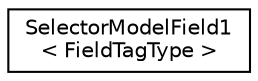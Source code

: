 digraph "Graphical Class Hierarchy"
{
 // LATEX_PDF_SIZE
  edge [fontname="Helvetica",fontsize="10",labelfontname="Helvetica",labelfontsize="10"];
  node [fontname="Helvetica",fontsize="10",shape=record];
  rankdir="LR";
  Node0 [label="SelectorModelField1\l\< FieldTagType \>",height=0.2,width=0.4,color="black", fillcolor="white", style="filled",URL="$classSelectorModelField1_3_01FieldTagType_01_4.html",tooltip=" "];
}
